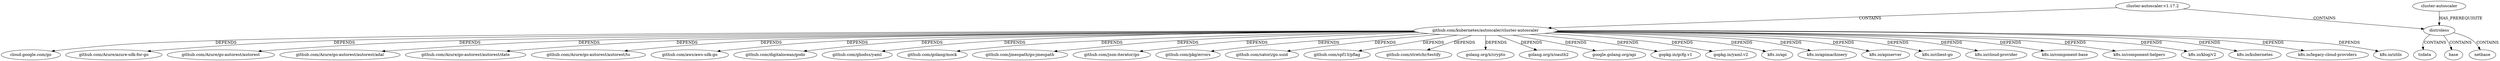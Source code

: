 digraph {
  "cluster-autoscaler:v1.17.2" -> distroless[label="CONTAINS"];
  "cluster-autoscaler:v1.17.2" -> "github.com/kubernetes/autoscaler/cluster-autoscaler"[label="CONTAINS"];
  "cluster-autoscaler" -> distroless[label="HAS_PREREQUISITE"];

  subgraph {
    distroless -> base[label="CONTAINS"];
    distroless -> netbase[label="CONTAINS"];
    distroless -> tzdata[label="CONTAINS"];
  }

  subgraph {
        rankdir=LR;
	"github.com/kubernetes/autoscaler/cluster-autoscaler" -> "cloud.google.com/go"[label="DEPENDS"];
	"github.com/kubernetes/autoscaler/cluster-autoscaler" -> "github.com/Azure/azure-sdk-for-go"[label="DEPENDS"];
	"github.com/kubernetes/autoscaler/cluster-autoscaler" -> "github.com/Azure/go-autorest/autorest"[label="DEPENDS"];
	"github.com/kubernetes/autoscaler/cluster-autoscaler" -> "github.com/Azure/go-autorest/autorest/adal"[label="DEPENDS"];
	"github.com/kubernetes/autoscaler/cluster-autoscaler" -> "github.com/Azure/go-autorest/autorest/date"[label="DEPENDS"];
	"github.com/kubernetes/autoscaler/cluster-autoscaler" -> "github.com/Azure/go-autorest/autorest/to"[label="DEPENDS"];
	"github.com/kubernetes/autoscaler/cluster-autoscaler" -> "github.com/aws/aws-sdk-go"[label="DEPENDS"];
	"github.com/kubernetes/autoscaler/cluster-autoscaler" -> "github.com/digitalocean/godo"[label="DEPENDS"];
	"github.com/kubernetes/autoscaler/cluster-autoscaler" -> "github.com/ghodss/yaml"[label="DEPENDS"];
	"github.com/kubernetes/autoscaler/cluster-autoscaler" -> "github.com/golang/mock"[label="DEPENDS"];
	"github.com/kubernetes/autoscaler/cluster-autoscaler" -> "github.com/jmespath/go-jmespath"[label="DEPENDS"];
	"github.com/kubernetes/autoscaler/cluster-autoscaler" -> "github.com/json-iterator/go"[label="DEPENDS"];
	"github.com/kubernetes/autoscaler/cluster-autoscaler" -> "github.com/pkg/errors"[label="DEPENDS"];
	"github.com/kubernetes/autoscaler/cluster-autoscaler" -> "github.com/satori/go.uuid"[label="DEPENDS"];
	"github.com/kubernetes/autoscaler/cluster-autoscaler" -> "github.com/spf13/pflag"[label="DEPENDS"];
	"github.com/kubernetes/autoscaler/cluster-autoscaler" -> "github.com/stretchr/testify"[label="DEPENDS"];
	"github.com/kubernetes/autoscaler/cluster-autoscaler" -> "golang.org/x/crypto"[label="DEPENDS"];
	"github.com/kubernetes/autoscaler/cluster-autoscaler" -> "golang.org/x/oauth2"[label="DEPENDS"];
	"github.com/kubernetes/autoscaler/cluster-autoscaler" -> "google.golang.org/api"[label="DEPENDS"];
	"github.com/kubernetes/autoscaler/cluster-autoscaler" -> "gopkg.in/gcfg.v1"[label="DEPENDS"];
	"github.com/kubernetes/autoscaler/cluster-autoscaler" -> "gopkg.in/yaml.v2"[label="DEPENDS"];
	"github.com/kubernetes/autoscaler/cluster-autoscaler" -> "k8s.io/api"[label="DEPENDS"];
	"github.com/kubernetes/autoscaler/cluster-autoscaler" -> "k8s.io/apimachinery"[label="DEPENDS"];
	"github.com/kubernetes/autoscaler/cluster-autoscaler" -> "k8s.io/apiserver"[label="DEPENDS"];
	"github.com/kubernetes/autoscaler/cluster-autoscaler" -> "k8s.io/client-go"[label="DEPENDS"];
	"github.com/kubernetes/autoscaler/cluster-autoscaler" -> "k8s.io/cloud-provider"[label="DEPENDS"];
	"github.com/kubernetes/autoscaler/cluster-autoscaler" -> "k8s.io/component-base"[label="DEPENDS"];
	"github.com/kubernetes/autoscaler/cluster-autoscaler" -> "k8s.io/component-helpers"[label="DEPENDS"];
	"github.com/kubernetes/autoscaler/cluster-autoscaler" -> "k8s.io/klog/v2"[label="DEPENDS"];
	"github.com/kubernetes/autoscaler/cluster-autoscaler" -> "k8s.io/kubernetes"[label="DEPENDS"];
	"github.com/kubernetes/autoscaler/cluster-autoscaler" -> "k8s.io/legacy-cloud-providers"[label="DEPENDS"];
	"github.com/kubernetes/autoscaler/cluster-autoscaler" -> "k8s.io/utils"[label="DEPENDS"];
  }

}
